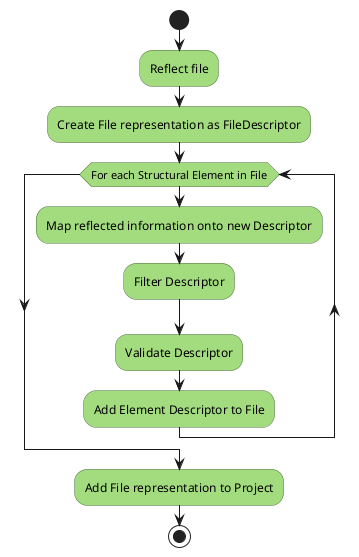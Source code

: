 @startuml
    skinparam activityBorderColor #516f42
    skinparam activityBackgroundColor #a3dc7f
    skinparam shadowing false

    start

    :Reflect file;
    :Create File representation as FileDescriptor;

    while (For each Structural Element in File)
       :Map reflected information onto new Descriptor;
       :Filter Descriptor;
       :Validate Descriptor;
       :Add Element Descriptor to File;
    endwhile;

    :Add File representation to Project;

    stop
@enduml